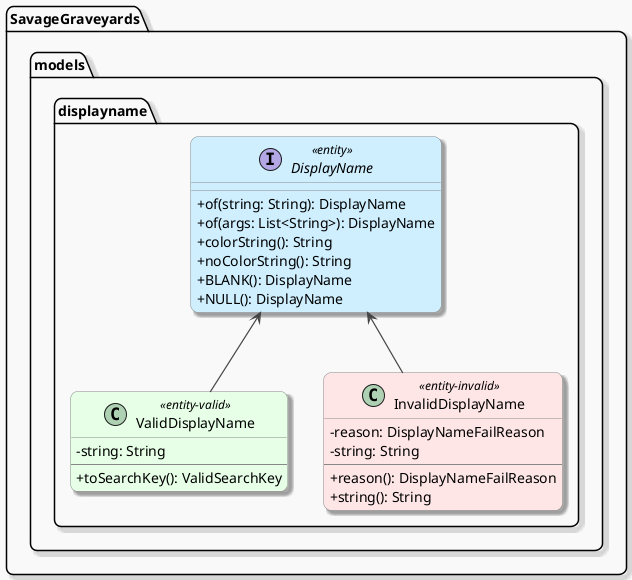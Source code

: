 @startuml

' === GLOBAL STYLING ===
skinparam backgroundColor #f9f9f9
skinparam shadowing true
skinparam roundCorner 15
skinparam ArrowColor #444444
skinparam ArrowThickness 1.2
skinparam ArrowFontSize 11
skinparam packageTitleFontSize 14
skinparam classFontName "Helvetica"
skinparam classAttributeIconSize 0
skinparam class {
  BackgroundColor white
  BorderColor #888888
}
skinparam class {
  BackgroundColor<<entity>> #cfefff
    BackgroundColor<<entity-valid>> #e6ffe6
  BackgroundColor<<entity-invalid>> #ffe6e6
}


package SavageGraveyards {
    package models {
        package displayname {
            interface DisplayName <<entity>> {
                + of(string: String): DisplayName
                + of(args: List<String>): DisplayName
                + colorString(): String
                + noColorString(): String
                + BLANK(): DisplayName
                + NULL(): DisplayName
            }
            class ValidDisplayName <<entity-valid>> {
                - string: String
                --
                + toSearchKey(): ValidSearchKey
            }
            class InvalidDisplayName <<entity-invalid>> {
                - reason: DisplayNameFailReason
                - string: String
                --
                + reason(): DisplayNameFailReason
                + string(): String
            }
        }
    }
}

'edges
DisplayName <-- ValidDisplayName
DisplayName <-- InvalidDisplayName

@enduml
